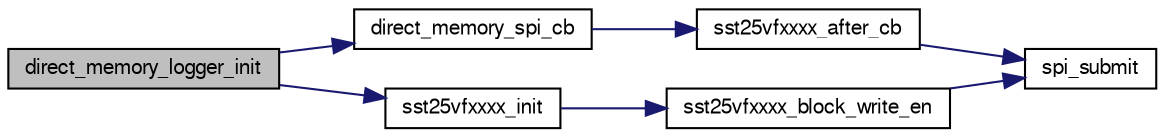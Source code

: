 digraph "direct_memory_logger_init"
{
  edge [fontname="FreeSans",fontsize="10",labelfontname="FreeSans",labelfontsize="10"];
  node [fontname="FreeSans",fontsize="10",shape=record];
  rankdir="LR";
  Node1 [label="direct_memory_logger_init",height=0.2,width=0.4,color="black", fillcolor="grey75", style="filled", fontcolor="black"];
  Node1 -> Node2 [color="midnightblue",fontsize="10",style="solid",fontname="FreeSans"];
  Node2 [label="direct_memory_spi_cb",height=0.2,width=0.4,color="black", fillcolor="white", style="filled",URL="$direct__memory__logger_8c.html#a79bb22b47bbfa7009a62dc3e847902ff"];
  Node2 -> Node3 [color="midnightblue",fontsize="10",style="solid",fontname="FreeSans"];
  Node3 [label="sst25vfxxxx_after_cb",height=0.2,width=0.4,color="black", fillcolor="white", style="filled",URL="$sst25vfxxxx_8c.html#ada90d0c24ed36127a4cb442867dec6a7",tooltip="Callback of the SPI after going one level higher for gathering the sst pointer. "];
  Node3 -> Node4 [color="midnightblue",fontsize="10",style="solid",fontname="FreeSans"];
  Node4 [label="spi_submit",height=0.2,width=0.4,color="black", fillcolor="white", style="filled",URL="$group__spi.html#ga5d383931766cb373ebad0b8bc26d439d",tooltip="Submit SPI transaction. "];
  Node1 -> Node5 [color="midnightblue",fontsize="10",style="solid",fontname="FreeSans"];
  Node5 [label="sst25vfxxxx_init",height=0.2,width=0.4,color="black", fillcolor="white", style="filled",URL="$sst25vfxxxx_8c.html#a757f1ab0707fae777626840e8067a1a1",tooltip="Initializing the sst25vfxxxx chip. "];
  Node5 -> Node6 [color="midnightblue",fontsize="10",style="solid",fontname="FreeSans"];
  Node6 [label="sst25vfxxxx_block_write_en",height=0.2,width=0.4,color="black", fillcolor="white", style="filled",URL="$sst25vfxxxx_8c.html#a3c73b27a33b8a4b1de75dc1c8ddb9785",tooltip="Enable block writing. "];
  Node6 -> Node4 [color="midnightblue",fontsize="10",style="solid",fontname="FreeSans"];
}
